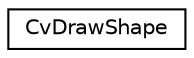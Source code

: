 digraph "Graphical Class Hierarchy"
{
 // LATEX_PDF_SIZE
  edge [fontname="Helvetica",fontsize="10",labelfontname="Helvetica",labelfontsize="10"];
  node [fontname="Helvetica",fontsize="10",shape=record];
  rankdir="LR";
  Node0 [label="CvDrawShape",height=0.2,width=0.4,color="black", fillcolor="white", style="filled",URL="$struct_cv_draw_shape.html",tooltip=" "];
}
